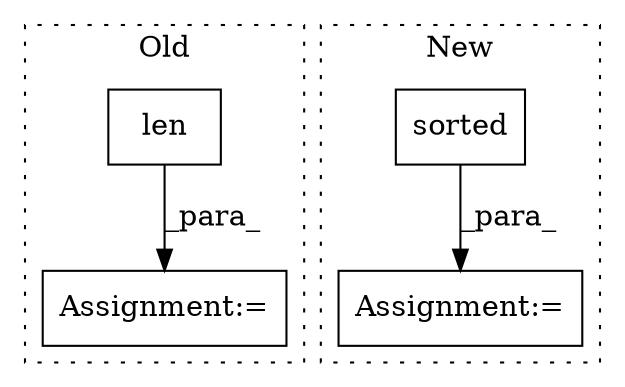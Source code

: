 digraph G {
subgraph cluster0 {
1 [label="len" a="32" s="7232,7240" l="4,1" shape="box"];
4 [label="Assignment:=" a="7" s="7159,7247" l="53,2" shape="box"];
label = "Old";
style="dotted";
}
subgraph cluster1 {
2 [label="sorted" a="32" s="8697,8721" l="7,1" shape="box"];
3 [label="Assignment:=" a="7" s="8690" l="1" shape="box"];
label = "New";
style="dotted";
}
1 -> 4 [label="_para_"];
2 -> 3 [label="_para_"];
}